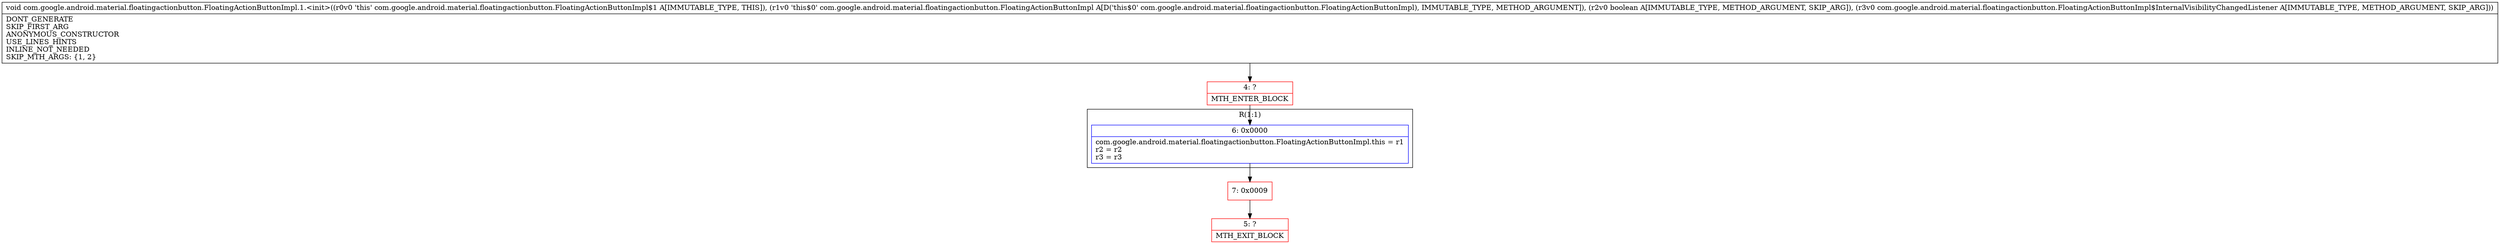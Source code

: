 digraph "CFG forcom.google.android.material.floatingactionbutton.FloatingActionButtonImpl.1.\<init\>(Lcom\/google\/android\/material\/floatingactionbutton\/FloatingActionButtonImpl;ZLcom\/google\/android\/material\/floatingactionbutton\/FloatingActionButtonImpl$InternalVisibilityChangedListener;)V" {
subgraph cluster_Region_278839278 {
label = "R(1:1)";
node [shape=record,color=blue];
Node_6 [shape=record,label="{6\:\ 0x0000|com.google.android.material.floatingactionbutton.FloatingActionButtonImpl.this = r1\lr2 = r2\lr3 = r3\l}"];
}
Node_4 [shape=record,color=red,label="{4\:\ ?|MTH_ENTER_BLOCK\l}"];
Node_7 [shape=record,color=red,label="{7\:\ 0x0009}"];
Node_5 [shape=record,color=red,label="{5\:\ ?|MTH_EXIT_BLOCK\l}"];
MethodNode[shape=record,label="{void com.google.android.material.floatingactionbutton.FloatingActionButtonImpl.1.\<init\>((r0v0 'this' com.google.android.material.floatingactionbutton.FloatingActionButtonImpl$1 A[IMMUTABLE_TYPE, THIS]), (r1v0 'this$0' com.google.android.material.floatingactionbutton.FloatingActionButtonImpl A[D('this$0' com.google.android.material.floatingactionbutton.FloatingActionButtonImpl), IMMUTABLE_TYPE, METHOD_ARGUMENT]), (r2v0 boolean A[IMMUTABLE_TYPE, METHOD_ARGUMENT, SKIP_ARG]), (r3v0 com.google.android.material.floatingactionbutton.FloatingActionButtonImpl$InternalVisibilityChangedListener A[IMMUTABLE_TYPE, METHOD_ARGUMENT, SKIP_ARG]))  | DONT_GENERATE\lSKIP_FIRST_ARG\lANONYMOUS_CONSTRUCTOR\lUSE_LINES_HINTS\lINLINE_NOT_NEEDED\lSKIP_MTH_ARGS: \{1, 2\}\l}"];
MethodNode -> Node_4;Node_6 -> Node_7;
Node_4 -> Node_6;
Node_7 -> Node_5;
}

